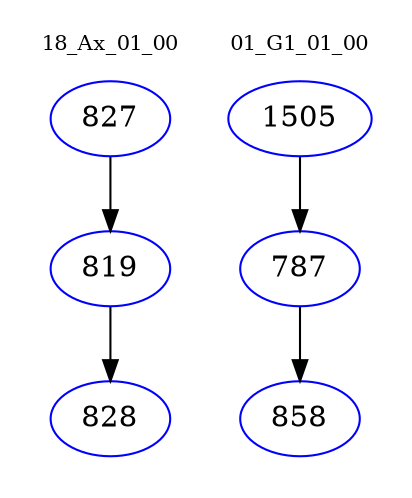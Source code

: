 digraph{
subgraph cluster_0 {
color = white
label = "18_Ax_01_00";
fontsize=10;
T0_827 [label="827", color="blue"]
T0_827 -> T0_819 [color="black"]
T0_819 [label="819", color="blue"]
T0_819 -> T0_828 [color="black"]
T0_828 [label="828", color="blue"]
}
subgraph cluster_1 {
color = white
label = "01_G1_01_00";
fontsize=10;
T1_1505 [label="1505", color="blue"]
T1_1505 -> T1_787 [color="black"]
T1_787 [label="787", color="blue"]
T1_787 -> T1_858 [color="black"]
T1_858 [label="858", color="blue"]
}
}
